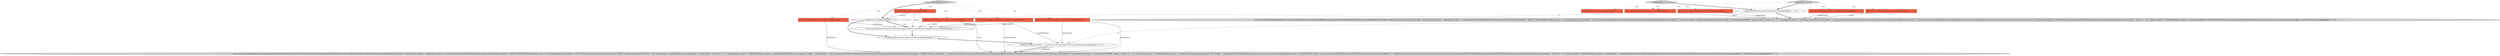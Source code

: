 digraph {
12 [style = filled, label = "updateData['0', '0', '1']", fillcolor = lightgray, shape = diamond image = "AAA0AAABBB3BBB"];
13 [style = filled, label = "@NotNull final DBSAttributeBase(( keyAttributes@@@2@@@['0', '0', '1']", fillcolor = tomato, shape = box image = "AAA0AAABBB3BBB"];
19 [style = filled, label = "useUpsert(session)@@@3@@@['0', '0', '1']", fillcolor = white, shape = diamond image = "AAA0AAABBB3BBB"];
15 [style = filled, label = "DBSAttributeBase(( attributes = ArrayUtils.concatArrays(updateAttributes,keyAttributes)@@@7@@@['0', '0', '1']", fillcolor = white, shape = ellipse image = "AAA0AAABBB3BBB"];
5 [style = filled, label = "deleteData['1', '0', '0']", fillcolor = lightgray, shape = diamond image = "AAA0AAABBB1BBB"];
3 [style = filled, label = "return new ExecuteBatchImpl(keyAttributes,null,false){@NotNull @Override protected DBCStatement prepareStatement(@NotNull DBCSession session,DBDValueHandler(( handlers,Object(( attributeValues,Map<String,Object> options){String tableAlias = nullSQLDialect dialect = session.getDataSource().getSQLDialect()if (dialect.supportsAliasInUpdate()) {tableAlias = DEFAULT_TABLE_ALIAS}StringBuilder query = new StringBuilder()String tableName = DBUtils.getEntityScriptName(this,options)query.append(dialect.generateTableDeleteFrom(tableName))if (tableAlias != null) {query.append(' ').append(tableAlias)}if (keyAttributes.length > 0) {query.append(\"WHERE \")boolean hasKey = falsefor (int i = 0 i < keyAttributes.length i++){if (hasKey) query.append(\" AND \")hasKey = trueappendAttributeCriteria(tableAlias,dialect,query,keyAttributes(i(,attributeValues(i()}}DBCStatement dbStat = session.prepareStatement(DBCStatementType.QUERY,query.toString(),false,false,false)dbStat.setStatementSource(source)return dbStat}@Override protected void bindStatement(@NotNull DBDValueHandler(( handlers,@NotNull DBCStatement statement,Object(( attributeValues){int paramIndex = 0for (int k = 0 k < handlers.length k++){DBSAttributeBase attribute = attributes(k(if (DBUtils.isNullValue(attributeValues(k()) {continue}handlers(k(.bindValueObject(statement.getSession(),statement,attribute,paramIndex++,attributeValues(k()}}}@@@4@@@['1', '1', '0']", fillcolor = lightgray, shape = ellipse image = "AAA0AAABBB1BBB"];
6 [style = filled, label = "@NotNull final DBSAttributeBase(( keyAttributes@@@2@@@['0', '1', '0']", fillcolor = tomato, shape = box image = "AAA0AAABBB2BBB"];
7 [style = filled, label = "@NotNull DBCSession session@@@2@@@['0', '1', '0']", fillcolor = tomato, shape = box image = "AAA0AAABBB2BBB"];
10 [style = filled, label = "@Nullable DBDDataReceiver keysReceiver@@@2@@@['0', '0', '1']", fillcolor = tomato, shape = box image = "AAA0AAABBB3BBB"];
11 [style = filled, label = "readRequiredMeta(session.getProgressMonitor())@@@6@@@['0', '0', '1']", fillcolor = white, shape = ellipse image = "AAA0AAABBB3BBB"];
18 [style = filled, label = "return insertData(session,ArrayUtils.concatArrays(updateAttributes,keyAttributes),keysReceiver,source)@@@4@@@['0', '0', '1']", fillcolor = white, shape = ellipse image = "AAA0AAABBB3BBB"];
8 [style = filled, label = "deleteData['0', '1', '0']", fillcolor = lightgray, shape = diamond image = "AAA0AAABBB2BBB"];
0 [style = filled, label = "@NotNull final DBSAttributeBase(( keyAttributes@@@2@@@['1', '0', '0']", fillcolor = tomato, shape = box image = "AAA0AAABBB1BBB"];
17 [style = filled, label = "@NotNull final DBCExecutionSource source@@@2@@@['0', '0', '1']", fillcolor = tomato, shape = box image = "AAA0AAABBB3BBB"];
16 [style = filled, label = "@NotNull DBCSession session@@@2@@@['0', '0', '1']", fillcolor = tomato, shape = box image = "AAA0AAABBB3BBB"];
14 [style = filled, label = "return new ExecuteBatchImpl(attributes,keysReceiver,false){@NotNull @Override protected DBCStatement prepareStatement(@NotNull DBCSession session,DBDValueHandler(( handlers,Object(( attributeValues,Map<String,Object> options){String tableAlias = nullSQLDialect dialect = session.getDataSource().getSQLDialect()if (dialect.supportsAliasInUpdate()) {tableAlias = DEFAULT_TABLE_ALIAS}StringBuilder query = new StringBuilder()String tableName = DBUtils.getEntityScriptName(this,options)query.append(\"UPDATE \").append(tableName)if (tableAlias != null) {query.append(' ').append(tableAlias)}query.append(\"SET \")boolean hasKey = falsefor (int i = 0 i < updateAttributes.length i++){DBSAttributeBase attribute = updateAttributes(i(if (hasKey) query.append(\",\")hasKey = trueif (tableAlias != null) {query.append(tableAlias).append(dialect.getStructSeparator())}query.append(getAttributeName(attribute)).append(\"=\")DBDValueHandler valueHandler = handlers(i(if (valueHandler instanceof DBDValueBinder) {query.append(((DBDValueBinder)valueHandler).makeQueryBind(attribute,attributeValues(i())}{query.append(\"?\")}}if (keyAttributes.length > 0) {query.append(\"WHERE \")hasKey = falsefor (int i = 0 i < keyAttributes.length i++){DBSAttributeBase attribute = keyAttributes(i(if (hasKey) query.append(\" AND \")hasKey = trueappendAttributeCriteria(tableAlias,dialect,query,attribute,attributeValues(updateAttributes.length + i()}}DBCStatement dbStat = session.prepareStatement(DBCStatementType.QUERY,query.toString(),false,false,keysReceiver != null)dbStat.setStatementSource(source)return dbStat}@Override protected void bindStatement(@NotNull DBDValueHandler(( handlers,@NotNull DBCStatement statement,Object(( attributeValues){int paramIndex = 0for (int k = 0 k < handlers.length k++){DBSAttributeBase attribute = attributes(k(if (k >= updateAttributes.length && DBUtils.isNullValue(attributeValues(k()) {continue}handlers(k(.bindValueObject(statement.getSession(),statement,attribute,paramIndex++,attributeValues(k()}}}@@@8@@@['0', '0', '1']", fillcolor = lightgray, shape = ellipse image = "AAA0AAABBB3BBB"];
9 [style = filled, label = "@NotNull final DBSAttributeBase(( updateAttributes@@@2@@@['0', '0', '1']", fillcolor = tomato, shape = box image = "AAA0AAABBB3BBB"];
2 [style = filled, label = "readRequiredMeta(session.getProgressMonitor())@@@3@@@['1', '1', '0']", fillcolor = white, shape = ellipse image = "AAA0AAABBB1BBB"];
4 [style = filled, label = "@NotNull final DBCExecutionSource source@@@2@@@['1', '1', '0']", fillcolor = tomato, shape = box image = "AAA0AAABBB1BBB"];
1 [style = filled, label = "@NotNull final DBCExecutionSource source@@@2@@@['1', '0', '0']", fillcolor = tomato, shape = box image = "AAA0AAABBB1BBB"];
5->2 [style = bold, label=""];
9->15 [style = solid, label="updateAttributes"];
12->10 [style = dotted, label="true"];
5->0 [style = dotted, label="true"];
16->19 [style = solid, label="session"];
9->18 [style = solid, label="updateAttributes"];
9->14 [style = solid, label="updateAttributes"];
13->15 [style = solid, label="keyAttributes"];
12->16 [style = dotted, label="true"];
8->6 [style = dotted, label="true"];
17->14 [style = solid, label="source"];
12->13 [style = dotted, label="true"];
17->18 [style = solid, label="source"];
5->4 [style = dotted, label="true"];
4->17 [style = dashed, label="0"];
11->15 [style = bold, label=""];
13->18 [style = solid, label="keyAttributes"];
8->7 [style = dotted, label="true"];
1->3 [style = solid, label="source"];
15->14 [style = solid, label="attributes"];
2->3 [style = bold, label=""];
12->17 [style = dotted, label="true"];
16->18 [style = solid, label="session"];
4->3 [style = solid, label="source"];
8->2 [style = bold, label=""];
19->11 [style = bold, label=""];
12->9 [style = dotted, label="true"];
15->14 [style = bold, label=""];
13->14 [style = solid, label="keyAttributes"];
12->19 [style = bold, label=""];
3->15 [style = dashed, label="0"];
10->14 [style = solid, label="keysReceiver"];
0->3 [style = solid, label="keyAttributes"];
5->1 [style = dotted, label="true"];
19->18 [style = bold, label=""];
8->4 [style = dotted, label="true"];
10->18 [style = solid, label="keysReceiver"];
18->11 [style = bold, label=""];
6->3 [style = solid, label="keyAttributes"];
19->18 [style = dotted, label="true"];
}
